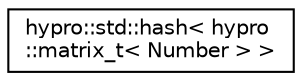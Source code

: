 digraph "Graphical Class Hierarchy"
{
  edge [fontname="Helvetica",fontsize="10",labelfontname="Helvetica",labelfontsize="10"];
  node [fontname="Helvetica",fontsize="10",shape=record];
  rankdir="LR";
  Node0 [label="hypro::std::hash\< hypro\l::matrix_t\< Number \> \>",height=0.2,width=0.4,color="black", fillcolor="white", style="filled",URL="$structhypro_1_1std_1_1hash_3_01hypro_1_1matrix__t_3_01Number_01_4_01_4.html"];
}
